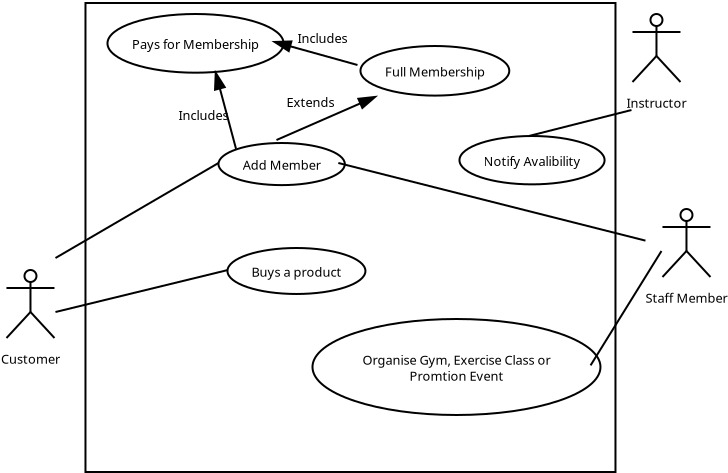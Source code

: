 <?xml version="1.0" encoding="UTF-8"?>
<dia:diagram xmlns:dia="http://www.lysator.liu.se/~alla/dia/">
  <dia:layer name="Background" visible="true" active="true">
    <dia:object type="Standard - Box" version="0" id="O0">
      <dia:attribute name="obj_pos">
        <dia:point val="5.0,0.05"/>
      </dia:attribute>
      <dia:attribute name="obj_bb">
        <dia:rectangle val="4.95,-6.939e-018;31.55,23.55"/>
      </dia:attribute>
      <dia:attribute name="elem_corner">
        <dia:point val="5.0,0.05"/>
      </dia:attribute>
      <dia:attribute name="elem_width">
        <dia:real val="26.5"/>
      </dia:attribute>
      <dia:attribute name="elem_height">
        <dia:real val="23.45"/>
      </dia:attribute>
      <dia:attribute name="show_background">
        <dia:boolean val="true"/>
      </dia:attribute>
    </dia:object>
    <dia:object type="UML - Actor" version="0" id="O1">
      <dia:attribute name="obj_pos">
        <dia:point val="2.25,15.5"/>
      </dia:attribute>
      <dia:attribute name="obj_bb">
        <dia:rectangle val="0.902,12.75;3.598,18.973"/>
      </dia:attribute>
      <dia:attribute name="meta">
        <dia:composite type="dict"/>
      </dia:attribute>
      <dia:attribute name="elem_corner">
        <dia:point val="1,12.8"/>
      </dia:attribute>
      <dia:attribute name="elem_width">
        <dia:real val="2.5"/>
      </dia:attribute>
      <dia:attribute name="elem_height">
        <dia:real val="5.4"/>
      </dia:attribute>
      <dia:attribute name="line_width">
        <dia:real val="0.1"/>
      </dia:attribute>
      <dia:attribute name="line_colour">
        <dia:color val="#000000"/>
      </dia:attribute>
      <dia:attribute name="fill_colour">
        <dia:color val="#ffffff"/>
      </dia:attribute>
      <dia:attribute name="text">
        <dia:composite type="text">
          <dia:attribute name="string">
            <dia:string>#Customer
#</dia:string>
          </dia:attribute>
          <dia:attribute name="font">
            <dia:font family="sans" style="0" name="Helvetica"/>
          </dia:attribute>
          <dia:attribute name="height">
            <dia:real val="0.8"/>
          </dia:attribute>
          <dia:attribute name="pos">
            <dia:point val="2.25,18.04"/>
          </dia:attribute>
          <dia:attribute name="color">
            <dia:color val="#000000"/>
          </dia:attribute>
          <dia:attribute name="alignment">
            <dia:enum val="1"/>
          </dia:attribute>
        </dia:composite>
      </dia:attribute>
    </dia:object>
    <dia:object type="UML - Usecase" version="0" id="O2">
      <dia:attribute name="obj_pos">
        <dia:point val="11.65,7.05"/>
      </dia:attribute>
      <dia:attribute name="obj_bb">
        <dia:rectangle val="11.6,7;17.692,9.1"/>
      </dia:attribute>
      <dia:attribute name="meta">
        <dia:composite type="dict"/>
      </dia:attribute>
      <dia:attribute name="elem_corner">
        <dia:point val="11.65,7.05"/>
      </dia:attribute>
      <dia:attribute name="elem_width">
        <dia:real val="5.992"/>
      </dia:attribute>
      <dia:attribute name="elem_height">
        <dia:real val="2"/>
      </dia:attribute>
      <dia:attribute name="line_width">
        <dia:real val="0.1"/>
      </dia:attribute>
      <dia:attribute name="line_colour">
        <dia:color val="#000000"/>
      </dia:attribute>
      <dia:attribute name="fill_colour">
        <dia:color val="#ffffff"/>
      </dia:attribute>
      <dia:attribute name="text_outside">
        <dia:boolean val="false"/>
      </dia:attribute>
      <dia:attribute name="collaboration">
        <dia:boolean val="false"/>
      </dia:attribute>
      <dia:attribute name="text">
        <dia:composite type="text">
          <dia:attribute name="string">
            <dia:string>#Add Member#</dia:string>
          </dia:attribute>
          <dia:attribute name="font">
            <dia:font family="sans" style="0" name="Helvetica"/>
          </dia:attribute>
          <dia:attribute name="height">
            <dia:real val="0.8"/>
          </dia:attribute>
          <dia:attribute name="pos">
            <dia:point val="14.646,8.29"/>
          </dia:attribute>
          <dia:attribute name="color">
            <dia:color val="#000000"/>
          </dia:attribute>
          <dia:attribute name="alignment">
            <dia:enum val="1"/>
          </dia:attribute>
        </dia:composite>
      </dia:attribute>
    </dia:object>
    <dia:object type="UML - Usecase" version="0" id="O3">
      <dia:attribute name="obj_pos">
        <dia:point val="18.75,2.2"/>
      </dia:attribute>
      <dia:attribute name="obj_bb">
        <dia:rectangle val="18.7,2.15;25.823,4.591"/>
      </dia:attribute>
      <dia:attribute name="meta">
        <dia:composite type="dict"/>
      </dia:attribute>
      <dia:attribute name="elem_corner">
        <dia:point val="18.75,2.2"/>
      </dia:attribute>
      <dia:attribute name="elem_width">
        <dia:real val="7.023"/>
      </dia:attribute>
      <dia:attribute name="elem_height">
        <dia:real val="2.341"/>
      </dia:attribute>
      <dia:attribute name="line_width">
        <dia:real val="0.1"/>
      </dia:attribute>
      <dia:attribute name="line_colour">
        <dia:color val="#000000"/>
      </dia:attribute>
      <dia:attribute name="fill_colour">
        <dia:color val="#ffffff"/>
      </dia:attribute>
      <dia:attribute name="text_outside">
        <dia:boolean val="false"/>
      </dia:attribute>
      <dia:attribute name="collaboration">
        <dia:boolean val="false"/>
      </dia:attribute>
      <dia:attribute name="text">
        <dia:composite type="text">
          <dia:attribute name="string">
            <dia:string>#Full Membership#</dia:string>
          </dia:attribute>
          <dia:attribute name="font">
            <dia:font family="sans" style="0" name="Helvetica"/>
          </dia:attribute>
          <dia:attribute name="height">
            <dia:real val="0.8"/>
          </dia:attribute>
          <dia:attribute name="pos">
            <dia:point val="22.261,3.61"/>
          </dia:attribute>
          <dia:attribute name="color">
            <dia:color val="#000000"/>
          </dia:attribute>
          <dia:attribute name="alignment">
            <dia:enum val="1"/>
          </dia:attribute>
        </dia:composite>
      </dia:attribute>
    </dia:object>
    <dia:object type="Standard - Line" version="0" id="O4">
      <dia:attribute name="obj_pos">
        <dia:point val="3.5,12.8"/>
      </dia:attribute>
      <dia:attribute name="obj_bb">
        <dia:rectangle val="3.432,7.982;11.718,12.868"/>
      </dia:attribute>
      <dia:attribute name="conn_endpoints">
        <dia:point val="3.5,12.8"/>
        <dia:point val="11.65,8.05"/>
      </dia:attribute>
      <dia:attribute name="numcp">
        <dia:int val="1"/>
      </dia:attribute>
      <dia:connections>
        <dia:connection handle="0" to="O1" connection="2"/>
        <dia:connection handle="1" to="O2" connection="3"/>
      </dia:connections>
    </dia:object>
    <dia:object type="UML - Usecase" version="0" id="O5">
      <dia:attribute name="obj_pos">
        <dia:point val="12.1,12.3"/>
      </dia:attribute>
      <dia:attribute name="obj_bb">
        <dia:rectangle val="12.05,12.25;18.78,14.56"/>
      </dia:attribute>
      <dia:attribute name="meta">
        <dia:composite type="dict"/>
      </dia:attribute>
      <dia:attribute name="elem_corner">
        <dia:point val="12.1,12.3"/>
      </dia:attribute>
      <dia:attribute name="elem_width">
        <dia:real val="6.63"/>
      </dia:attribute>
      <dia:attribute name="elem_height">
        <dia:real val="2.21"/>
      </dia:attribute>
      <dia:attribute name="line_width">
        <dia:real val="0.1"/>
      </dia:attribute>
      <dia:attribute name="line_colour">
        <dia:color val="#000000"/>
      </dia:attribute>
      <dia:attribute name="fill_colour">
        <dia:color val="#ffffff"/>
      </dia:attribute>
      <dia:attribute name="text_outside">
        <dia:boolean val="false"/>
      </dia:attribute>
      <dia:attribute name="collaboration">
        <dia:boolean val="false"/>
      </dia:attribute>
      <dia:attribute name="text">
        <dia:composite type="text">
          <dia:attribute name="string">
            <dia:string>#Buys a product#</dia:string>
          </dia:attribute>
          <dia:attribute name="font">
            <dia:font family="sans" style="0" name="Helvetica"/>
          </dia:attribute>
          <dia:attribute name="height">
            <dia:real val="0.8"/>
          </dia:attribute>
          <dia:attribute name="pos">
            <dia:point val="15.415,13.645"/>
          </dia:attribute>
          <dia:attribute name="color">
            <dia:color val="#000000"/>
          </dia:attribute>
          <dia:attribute name="alignment">
            <dia:enum val="1"/>
          </dia:attribute>
        </dia:composite>
      </dia:attribute>
    </dia:object>
    <dia:object type="Standard - Line" version="0" id="O6">
      <dia:attribute name="obj_pos">
        <dia:point val="3.5,15.5"/>
      </dia:attribute>
      <dia:attribute name="obj_bb">
        <dia:rectangle val="3.44,13.345;12.161,15.56"/>
      </dia:attribute>
      <dia:attribute name="conn_endpoints">
        <dia:point val="3.5,15.5"/>
        <dia:point val="12.1,13.405"/>
      </dia:attribute>
      <dia:attribute name="numcp">
        <dia:int val="1"/>
      </dia:attribute>
      <dia:connections>
        <dia:connection handle="0" to="O1" connection="4"/>
        <dia:connection handle="1" to="O5" connection="3"/>
      </dia:connections>
    </dia:object>
    <dia:object type="UML - Actor" version="0" id="O7">
      <dia:attribute name="obj_pos">
        <dia:point val="33.55,2.7"/>
      </dia:attribute>
      <dia:attribute name="obj_bb">
        <dia:rectangle val="32.164,-0.05;34.937,5.45"/>
      </dia:attribute>
      <dia:attribute name="meta">
        <dia:composite type="dict"/>
      </dia:attribute>
      <dia:attribute name="elem_corner">
        <dia:point val="32.3,-4.441e-016"/>
      </dia:attribute>
      <dia:attribute name="elem_width">
        <dia:real val="2.5"/>
      </dia:attribute>
      <dia:attribute name="elem_height">
        <dia:real val="5.4"/>
      </dia:attribute>
      <dia:attribute name="line_width">
        <dia:real val="0.1"/>
      </dia:attribute>
      <dia:attribute name="line_colour">
        <dia:color val="#000000"/>
      </dia:attribute>
      <dia:attribute name="fill_colour">
        <dia:color val="#ffffff"/>
      </dia:attribute>
      <dia:attribute name="text">
        <dia:composite type="text">
          <dia:attribute name="string">
            <dia:string>#Instructor#</dia:string>
          </dia:attribute>
          <dia:attribute name="font">
            <dia:font family="sans" style="0" name="Helvetica"/>
          </dia:attribute>
          <dia:attribute name="height">
            <dia:real val="0.8"/>
          </dia:attribute>
          <dia:attribute name="pos">
            <dia:point val="33.55,5.24"/>
          </dia:attribute>
          <dia:attribute name="color">
            <dia:color val="#000000"/>
          </dia:attribute>
          <dia:attribute name="alignment">
            <dia:enum val="1"/>
          </dia:attribute>
        </dia:composite>
      </dia:attribute>
    </dia:object>
    <dia:object type="UML - Actor" version="0" id="O8">
      <dia:attribute name="obj_pos">
        <dia:point val="35.05,12.45"/>
      </dia:attribute>
      <dia:attribute name="obj_bb">
        <dia:rectangle val="33.147,9.7;36.954,15.2"/>
      </dia:attribute>
      <dia:attribute name="meta">
        <dia:composite type="dict"/>
      </dia:attribute>
      <dia:attribute name="elem_corner">
        <dia:point val="33.8,9.75"/>
      </dia:attribute>
      <dia:attribute name="elem_width">
        <dia:real val="2.5"/>
      </dia:attribute>
      <dia:attribute name="elem_height">
        <dia:real val="5.4"/>
      </dia:attribute>
      <dia:attribute name="line_width">
        <dia:real val="0.1"/>
      </dia:attribute>
      <dia:attribute name="line_colour">
        <dia:color val="#000000"/>
      </dia:attribute>
      <dia:attribute name="fill_colour">
        <dia:color val="#ffffff"/>
      </dia:attribute>
      <dia:attribute name="text">
        <dia:composite type="text">
          <dia:attribute name="string">
            <dia:string>#Staff Member#</dia:string>
          </dia:attribute>
          <dia:attribute name="font">
            <dia:font family="sans" style="0" name="Helvetica"/>
          </dia:attribute>
          <dia:attribute name="height">
            <dia:real val="0.8"/>
          </dia:attribute>
          <dia:attribute name="pos">
            <dia:point val="35.05,14.99"/>
          </dia:attribute>
          <dia:attribute name="color">
            <dia:color val="#000000"/>
          </dia:attribute>
          <dia:attribute name="alignment">
            <dia:enum val="1"/>
          </dia:attribute>
        </dia:composite>
      </dia:attribute>
    </dia:object>
    <dia:object type="UML - Usecase" version="0" id="O9">
      <dia:attribute name="obj_pos">
        <dia:point val="16.35,15.85"/>
      </dia:attribute>
      <dia:attribute name="obj_bb">
        <dia:rectangle val="16.3,15.8;30.305,20.535"/>
      </dia:attribute>
      <dia:attribute name="meta">
        <dia:composite type="dict"/>
      </dia:attribute>
      <dia:attribute name="elem_corner">
        <dia:point val="16.35,15.85"/>
      </dia:attribute>
      <dia:attribute name="elem_width">
        <dia:real val="13.905"/>
      </dia:attribute>
      <dia:attribute name="elem_height">
        <dia:real val="4.635"/>
      </dia:attribute>
      <dia:attribute name="line_width">
        <dia:real val="0.1"/>
      </dia:attribute>
      <dia:attribute name="line_colour">
        <dia:color val="#000000"/>
      </dia:attribute>
      <dia:attribute name="fill_colour">
        <dia:color val="#ffffff"/>
      </dia:attribute>
      <dia:attribute name="text_outside">
        <dia:boolean val="false"/>
      </dia:attribute>
      <dia:attribute name="collaboration">
        <dia:boolean val="false"/>
      </dia:attribute>
      <dia:attribute name="text">
        <dia:composite type="text">
          <dia:attribute name="string">
            <dia:string>#Organise Gym, Exercise Class or
Promtion Event#</dia:string>
          </dia:attribute>
          <dia:attribute name="font">
            <dia:font family="sans" style="0" name="Helvetica"/>
          </dia:attribute>
          <dia:attribute name="height">
            <dia:real val="0.8"/>
          </dia:attribute>
          <dia:attribute name="pos">
            <dia:point val="23.303,18.008"/>
          </dia:attribute>
          <dia:attribute name="color">
            <dia:color val="#000000"/>
          </dia:attribute>
          <dia:attribute name="alignment">
            <dia:enum val="1"/>
          </dia:attribute>
        </dia:composite>
      </dia:attribute>
    </dia:object>
    <dia:object type="Standard - Line" version="0" id="O10">
      <dia:attribute name="obj_pos">
        <dia:point val="33.8,12.45"/>
      </dia:attribute>
      <dia:attribute name="obj_bb">
        <dia:rectangle val="30.186,12.381;33.869,18.236"/>
      </dia:attribute>
      <dia:attribute name="conn_endpoints">
        <dia:point val="33.8,12.45"/>
        <dia:point val="30.255,18.168"/>
      </dia:attribute>
      <dia:attribute name="numcp">
        <dia:int val="1"/>
      </dia:attribute>
      <dia:connections>
        <dia:connection handle="0" to="O8" connection="3"/>
        <dia:connection handle="1" to="O9" connection="4"/>
      </dia:connections>
    </dia:object>
    <dia:object type="UML - Usecase" version="0" id="O11">
      <dia:attribute name="obj_pos">
        <dia:point val="6.1,0.6"/>
      </dia:attribute>
      <dia:attribute name="obj_bb">
        <dia:rectangle val="6.05,0.55;14.46,3.42"/>
      </dia:attribute>
      <dia:attribute name="meta">
        <dia:composite type="dict"/>
      </dia:attribute>
      <dia:attribute name="elem_corner">
        <dia:point val="6.1,0.6"/>
      </dia:attribute>
      <dia:attribute name="elem_width">
        <dia:real val="8.31"/>
      </dia:attribute>
      <dia:attribute name="elem_height">
        <dia:real val="2.77"/>
      </dia:attribute>
      <dia:attribute name="line_width">
        <dia:real val="0.1"/>
      </dia:attribute>
      <dia:attribute name="line_colour">
        <dia:color val="#000000"/>
      </dia:attribute>
      <dia:attribute name="fill_colour">
        <dia:color val="#ffffff"/>
      </dia:attribute>
      <dia:attribute name="text_outside">
        <dia:boolean val="false"/>
      </dia:attribute>
      <dia:attribute name="collaboration">
        <dia:boolean val="false"/>
      </dia:attribute>
      <dia:attribute name="text">
        <dia:composite type="text">
          <dia:attribute name="string">
            <dia:string>#Pays for Membership#</dia:string>
          </dia:attribute>
          <dia:attribute name="font">
            <dia:font family="sans" style="0" name="Helvetica"/>
          </dia:attribute>
          <dia:attribute name="height">
            <dia:real val="0.8"/>
          </dia:attribute>
          <dia:attribute name="pos">
            <dia:point val="10.255,2.225"/>
          </dia:attribute>
          <dia:attribute name="color">
            <dia:color val="#000000"/>
          </dia:attribute>
          <dia:attribute name="alignment">
            <dia:enum val="1"/>
          </dia:attribute>
        </dia:composite>
      </dia:attribute>
    </dia:object>
    <dia:object type="UML - Message" version="0" id="O12">
      <dia:attribute name="obj_pos">
        <dia:point val="12.528,7.343"/>
      </dia:attribute>
      <dia:attribute name="obj_bb">
        <dia:rectangle val="9.709,3.348;12.589,7.404"/>
      </dia:attribute>
      <dia:attribute name="meta">
        <dia:composite type="dict"/>
      </dia:attribute>
      <dia:attribute name="conn_endpoints">
        <dia:point val="12.528,7.343"/>
        <dia:point val="11.5,3.5"/>
      </dia:attribute>
      <dia:attribute name="text_colour">
        <dia:color val="#000000"/>
      </dia:attribute>
      <dia:attribute name="line_colour">
        <dia:color val="#000000"/>
      </dia:attribute>
      <dia:attribute name="text">
        <dia:string>#Includes#</dia:string>
      </dia:attribute>
      <dia:attribute name="type">
        <dia:enum val="0"/>
      </dia:attribute>
      <dia:attribute name="text_pos">
        <dia:point val="10.896,5.899"/>
      </dia:attribute>
      <dia:connections>
        <dia:connection handle="0" to="O2" connection="0"/>
      </dia:connections>
    </dia:object>
    <dia:object type="UML - Message" version="0" id="O13">
      <dia:attribute name="obj_pos">
        <dia:point val="18.6,3.15"/>
      </dia:attribute>
      <dia:attribute name="obj_bb">
        <dia:rectangle val="14.255,1.4;18.662,3.212"/>
      </dia:attribute>
      <dia:attribute name="meta">
        <dia:composite type="dict"/>
      </dia:attribute>
      <dia:attribute name="conn_endpoints">
        <dia:point val="18.6,3.15"/>
        <dia:point val="14.41,1.985"/>
      </dia:attribute>
      <dia:attribute name="text_colour">
        <dia:color val="#000000"/>
      </dia:attribute>
      <dia:attribute name="line_colour">
        <dia:color val="#000000"/>
      </dia:attribute>
      <dia:attribute name="text">
        <dia:string>#Includes#</dia:string>
      </dia:attribute>
      <dia:attribute name="type">
        <dia:enum val="0"/>
      </dia:attribute>
      <dia:attribute name="text_pos">
        <dia:point val="16.85,2.05"/>
      </dia:attribute>
      <dia:connections>
        <dia:connection handle="1" to="O11" connection="4"/>
      </dia:connections>
    </dia:object>
    <dia:object type="UML - Usecase" version="0" id="O14">
      <dia:attribute name="obj_pos">
        <dia:point val="23.7,6.7"/>
      </dia:attribute>
      <dia:attribute name="obj_bb">
        <dia:rectangle val="23.65,6.65;30.68,9.06"/>
      </dia:attribute>
      <dia:attribute name="meta">
        <dia:composite type="dict"/>
      </dia:attribute>
      <dia:attribute name="elem_corner">
        <dia:point val="23.7,6.7"/>
      </dia:attribute>
      <dia:attribute name="elem_width">
        <dia:real val="6.93"/>
      </dia:attribute>
      <dia:attribute name="elem_height">
        <dia:real val="2.31"/>
      </dia:attribute>
      <dia:attribute name="line_width">
        <dia:real val="0.1"/>
      </dia:attribute>
      <dia:attribute name="line_colour">
        <dia:color val="#000000"/>
      </dia:attribute>
      <dia:attribute name="fill_colour">
        <dia:color val="#ffffff"/>
      </dia:attribute>
      <dia:attribute name="text_outside">
        <dia:boolean val="false"/>
      </dia:attribute>
      <dia:attribute name="collaboration">
        <dia:boolean val="false"/>
      </dia:attribute>
      <dia:attribute name="text">
        <dia:composite type="text">
          <dia:attribute name="string">
            <dia:string>#Notify Avalibility#</dia:string>
          </dia:attribute>
          <dia:attribute name="font">
            <dia:font family="sans" style="0" name="Helvetica"/>
          </dia:attribute>
          <dia:attribute name="height">
            <dia:real val="0.8"/>
          </dia:attribute>
          <dia:attribute name="pos">
            <dia:point val="27.165,8.095"/>
          </dia:attribute>
          <dia:attribute name="color">
            <dia:color val="#000000"/>
          </dia:attribute>
          <dia:attribute name="alignment">
            <dia:enum val="1"/>
          </dia:attribute>
        </dia:composite>
      </dia:attribute>
    </dia:object>
    <dia:object type="Standard - Line" version="0" id="O15">
      <dia:attribute name="obj_pos">
        <dia:point val="32.3,5.4"/>
      </dia:attribute>
      <dia:attribute name="obj_bb">
        <dia:rectangle val="27.105,5.339;32.361,6.761"/>
      </dia:attribute>
      <dia:attribute name="conn_endpoints">
        <dia:point val="32.3,5.4"/>
        <dia:point val="27.165,6.7"/>
      </dia:attribute>
      <dia:attribute name="numcp">
        <dia:int val="1"/>
      </dia:attribute>
      <dia:connections>
        <dia:connection handle="0" to="O7" connection="5"/>
        <dia:connection handle="1" to="O14" connection="1"/>
      </dia:connections>
    </dia:object>
    <dia:object type="UML - Message" version="0" id="O16">
      <dia:attribute name="obj_pos">
        <dia:point val="14.55,6.9"/>
      </dia:attribute>
      <dia:attribute name="obj_bb">
        <dia:rectangle val="14.484,4.207;19.806,6.966"/>
      </dia:attribute>
      <dia:attribute name="meta">
        <dia:composite type="dict"/>
      </dia:attribute>
      <dia:attribute name="conn_endpoints">
        <dia:point val="14.55,6.9"/>
        <dia:point val="19.595,4.591"/>
      </dia:attribute>
      <dia:attribute name="text_colour">
        <dia:color val="#000000"/>
      </dia:attribute>
      <dia:attribute name="line_colour">
        <dia:color val="#000000"/>
      </dia:attribute>
      <dia:attribute name="text">
        <dia:string>#Extends#</dia:string>
      </dia:attribute>
      <dia:attribute name="type">
        <dia:enum val="0"/>
      </dia:attribute>
      <dia:attribute name="text_pos">
        <dia:point val="16.25,5.25"/>
      </dia:attribute>
      <dia:connections>
        <dia:connection handle="1" to="O3" connection="8"/>
      </dia:connections>
    </dia:object>
    <dia:object type="Standard - Line" version="0" id="O17">
      <dia:attribute name="obj_pos">
        <dia:point val="17.642,8.05"/>
      </dia:attribute>
      <dia:attribute name="obj_bb">
        <dia:rectangle val="17.582,7.989;33.343,12.064"/>
      </dia:attribute>
      <dia:attribute name="conn_endpoints">
        <dia:point val="17.642,8.05"/>
        <dia:point val="33.282,12.003"/>
      </dia:attribute>
      <dia:attribute name="numcp">
        <dia:int val="1"/>
      </dia:attribute>
      <dia:connections>
        <dia:connection handle="0" to="O2" connection="4"/>
        <dia:connection handle="1" to="O8" connection="8"/>
      </dia:connections>
    </dia:object>
  </dia:layer>
</dia:diagram>
